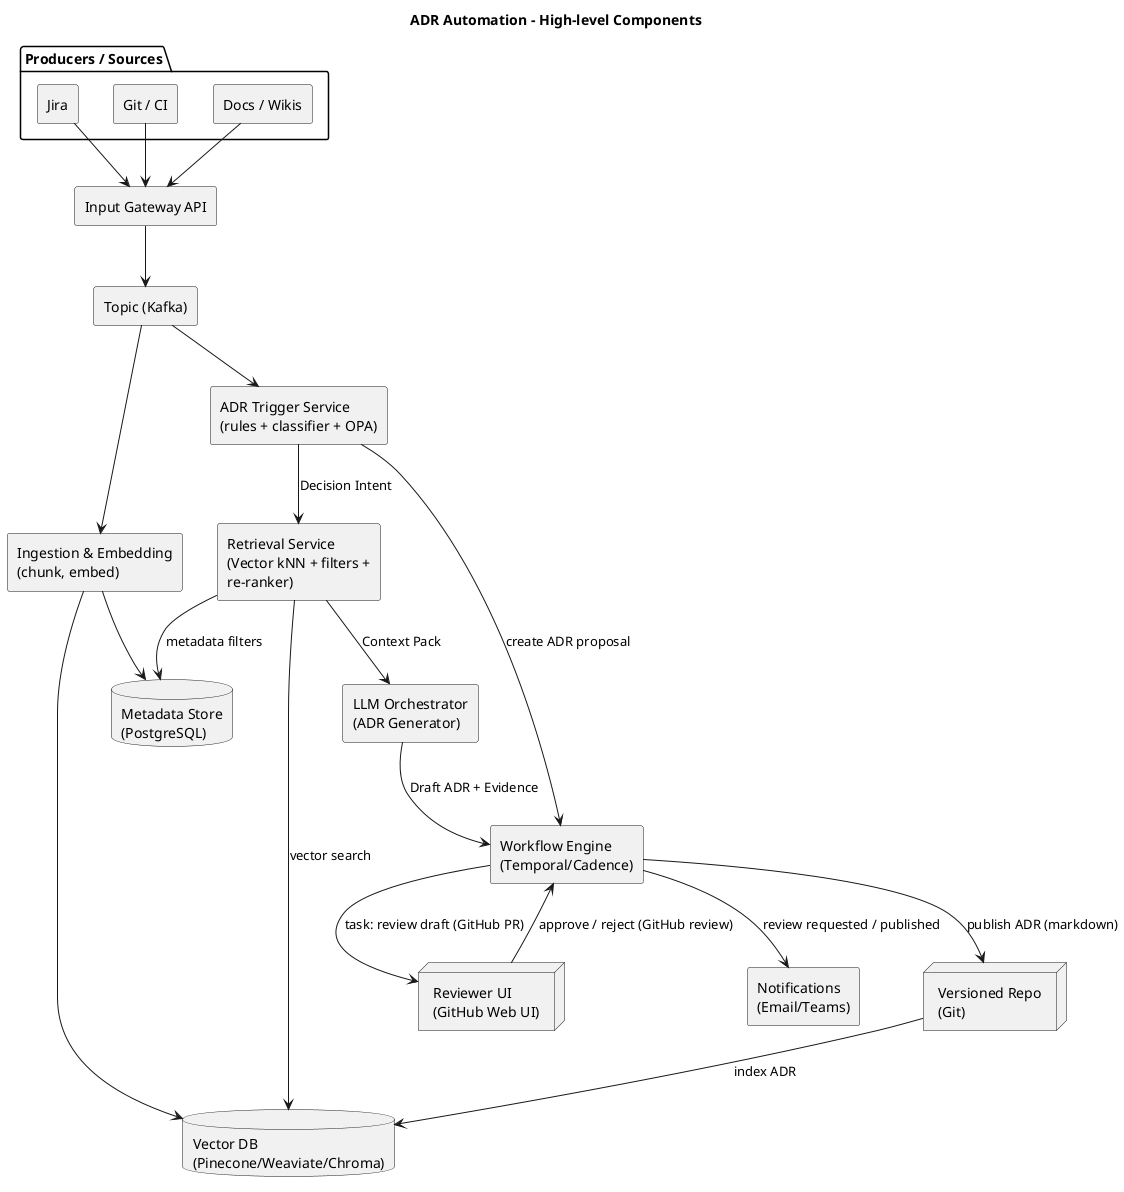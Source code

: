 @startuml
skinparam componentStyle rectangle
skinparam wrapWidth 200
title ADR Automation – High-level Components

package "Producers / Sources" {
  [Jira] as JIRA
  [Git / CI] as GIT
  [Docs / Wikis] as DOCS
}

component "Input Gateway API" as GATEWAY
component "Topic (Kafka)" as BUS
component "Ingestion & Embedding\n(chunk, embed)" as INGEST
database "Vector DB\n(Pinecone/Weaviate/Chroma)" as VDB
database "Metadata Store\n(PostgreSQL)" as SQL
component "ADR Trigger Service\n(rules + classifier + OPA)" as TRIGGER
component "Retrieval Service\n(Vector kNN + filters + re-ranker)" as RETR
component "LLM Orchestrator\n(ADR Generator)" as LLM
component "Workflow Engine\n(Temporal/Cadence)" as WF
node "Reviewer UI\n(GitHub Web UI)" as UI
component "Notifications\n(Email/Teams)" as NOTIF
node "Versioned Repo\n(Git)" as GITREPO

JIRA --> GATEWAY
GIT --> GATEWAY
DOCS --> GATEWAY

GATEWAY --> BUS
BUS --> INGEST
INGEST --> VDB
INGEST --> SQL

' Triggers on events or labels
BUS --> TRIGGER
TRIGGER --> WF : create ADR proposal

' Retrieval and generation path
TRIGGER --> RETR : Decision Intent
RETR --> VDB : vector search
RETR --> SQL : metadata filters
RETR --> LLM : Context Pack

LLM --> WF : Draft ADR + Evidence

' Human-in-the-loop
WF --> UI : task: review draft (GitHub PR)
UI --> WF : approve / reject (GitHub review)
WF --> GITREPO : publish ADR (markdown)
GITREPO --> VDB : index ADR

' Notifications
WF --> NOTIF : review requested / published
@enduml